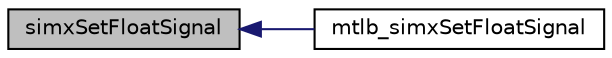 digraph "simxSetFloatSignal"
{
  edge [fontname="Helvetica",fontsize="10",labelfontname="Helvetica",labelfontsize="10"];
  node [fontname="Helvetica",fontsize="10",shape=record];
  rankdir="LR";
  Node1 [label="simxSetFloatSignal",height=0.2,width=0.4,color="black", fillcolor="grey75", style="filled" fontcolor="black"];
  Node1 -> Node2 [dir="back",color="midnightblue",fontsize="10",style="solid"];
  Node2 [label="mtlb_simxSetFloatSignal",height=0.2,width=0.4,color="black", fillcolor="white", style="filled",URL="$ext_api_8h.html#a06df74ea1c757a7082a5e1adbd028e4a"];
}
